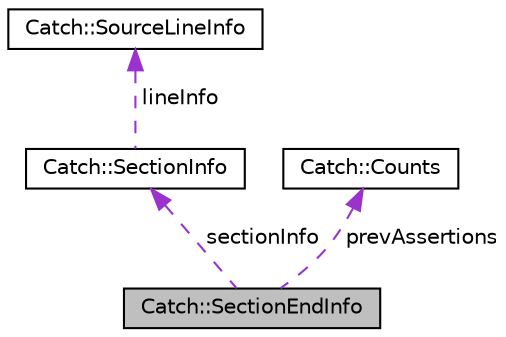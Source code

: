 digraph "Catch::SectionEndInfo"
{
  edge [fontname="Helvetica",fontsize="10",labelfontname="Helvetica",labelfontsize="10"];
  node [fontname="Helvetica",fontsize="10",shape=record];
  Node1 [label="Catch::SectionEndInfo",height=0.2,width=0.4,color="black", fillcolor="grey75", style="filled", fontcolor="black"];
  Node2 -> Node1 [dir="back",color="darkorchid3",fontsize="10",style="dashed",label=" sectionInfo" ];
  Node2 [label="Catch::SectionInfo",height=0.2,width=0.4,color="black", fillcolor="white", style="filled",URL="$struct_catch_1_1_section_info.html"];
  Node3 -> Node2 [dir="back",color="darkorchid3",fontsize="10",style="dashed",label=" lineInfo" ];
  Node3 [label="Catch::SourceLineInfo",height=0.2,width=0.4,color="black", fillcolor="white", style="filled",URL="$struct_catch_1_1_source_line_info.html"];
  Node4 -> Node1 [dir="back",color="darkorchid3",fontsize="10",style="dashed",label=" prevAssertions" ];
  Node4 [label="Catch::Counts",height=0.2,width=0.4,color="black", fillcolor="white", style="filled",URL="$struct_catch_1_1_counts.html"];
}
